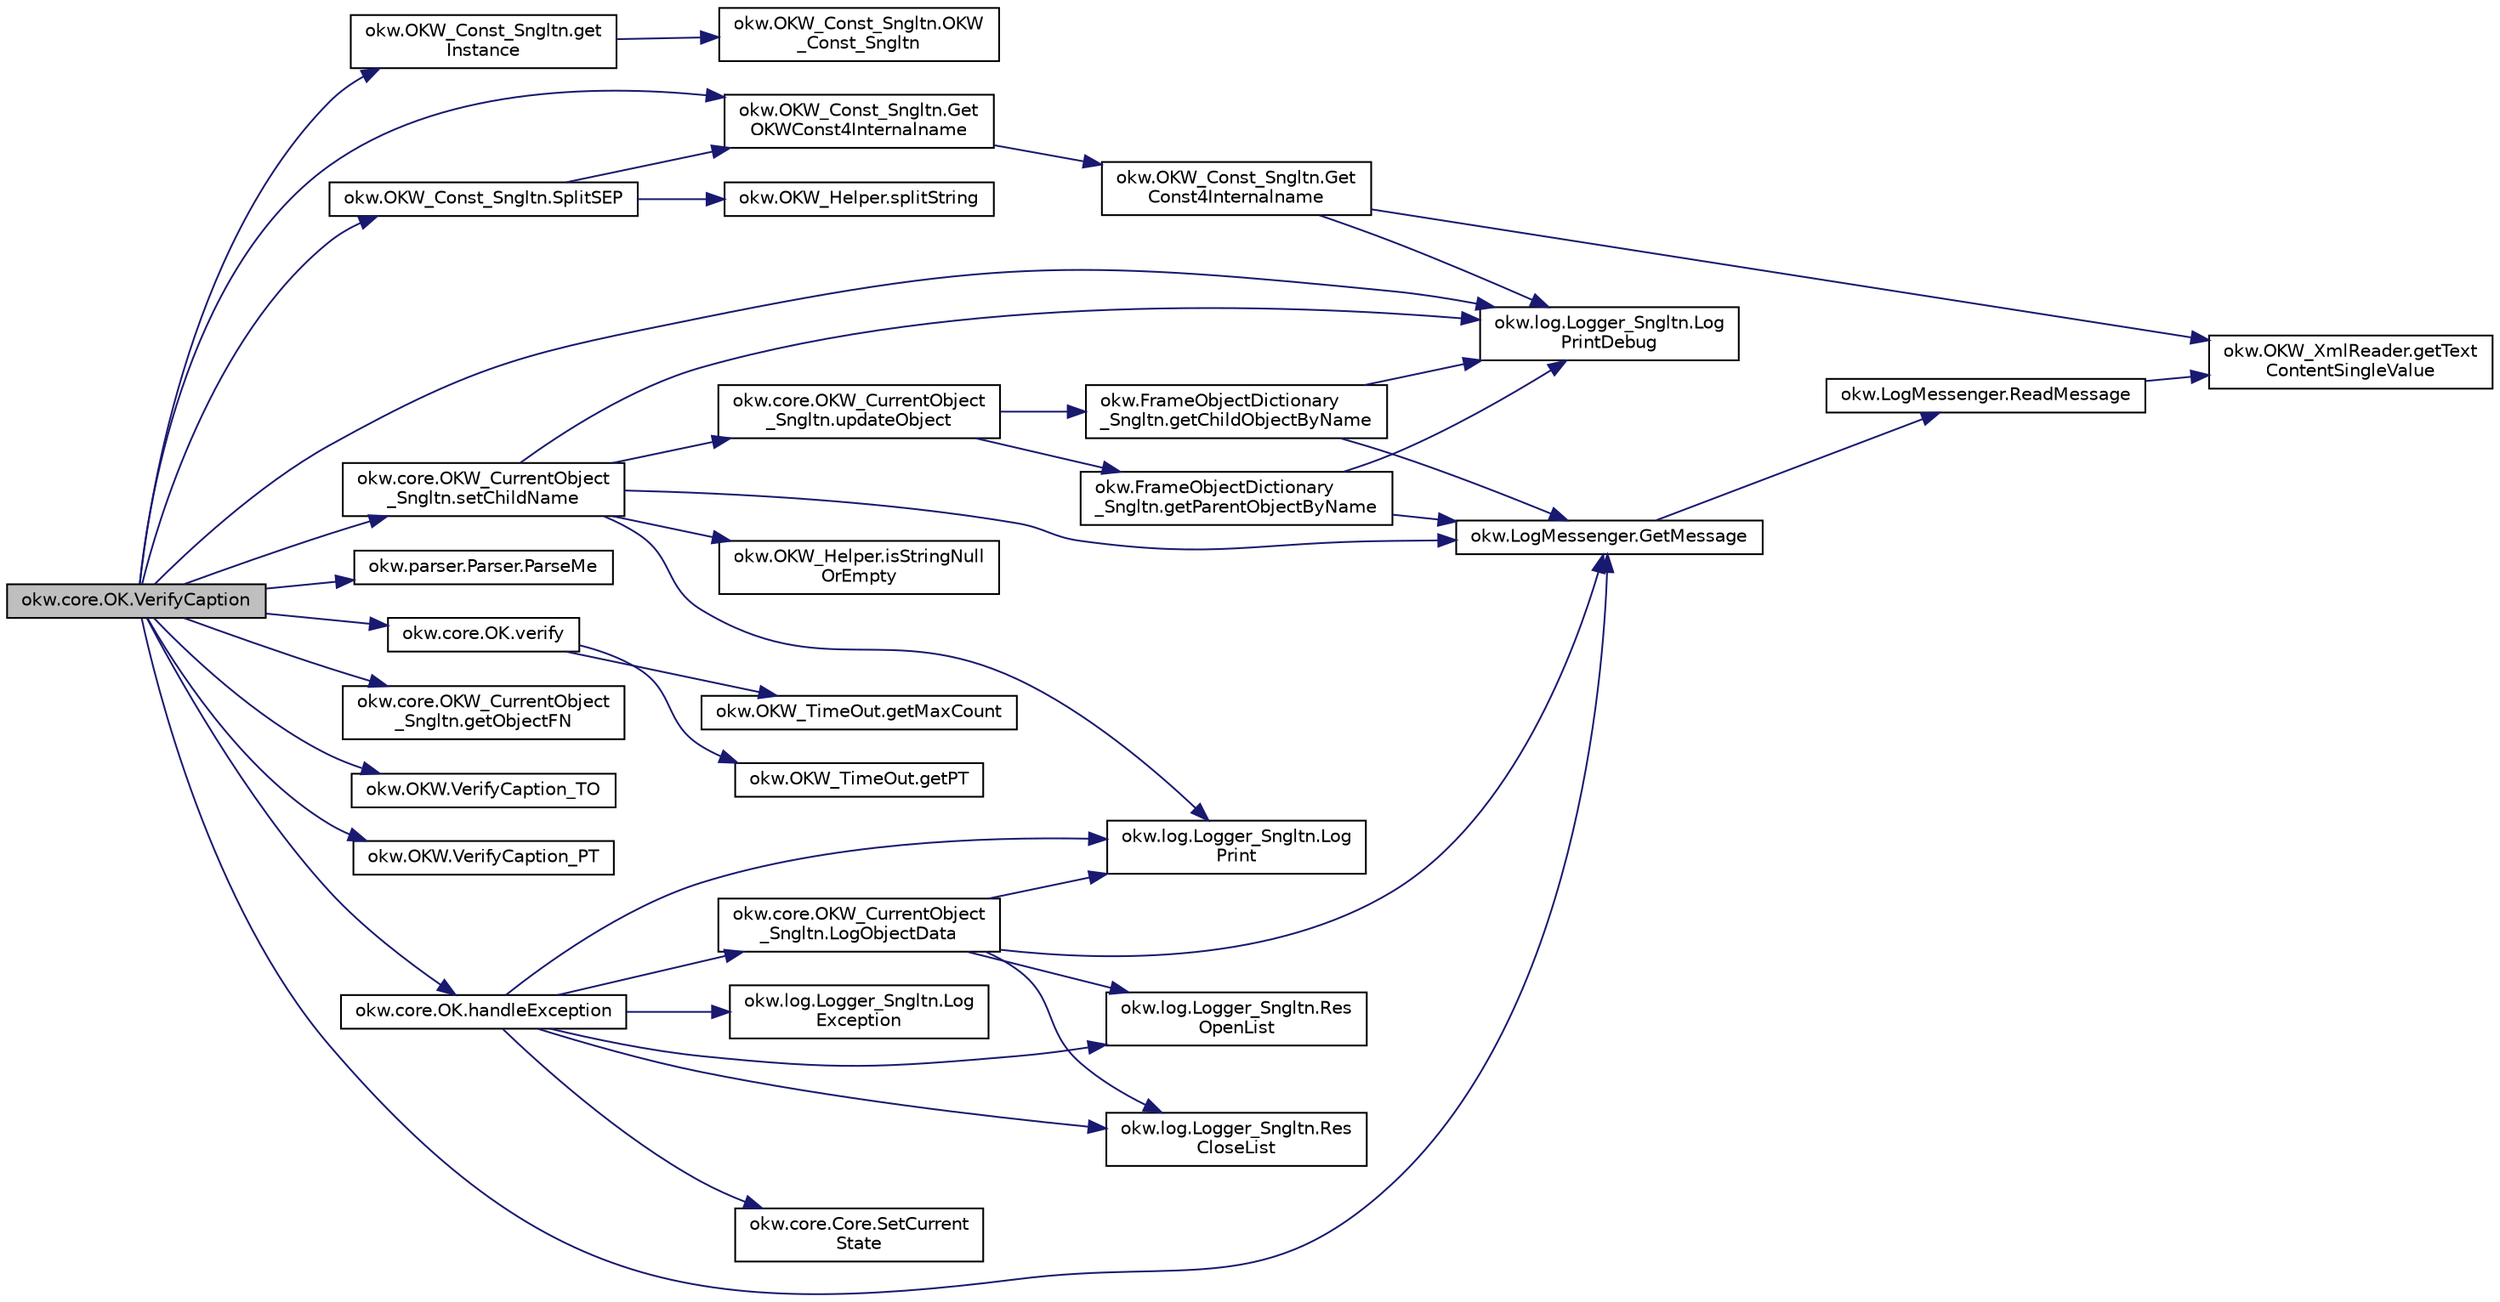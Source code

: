 digraph "okw.core.OK.VerifyCaption"
{
 // INTERACTIVE_SVG=YES
 // LATEX_PDF_SIZE
  edge [fontname="Helvetica",fontsize="10",labelfontname="Helvetica",labelfontsize="10"];
  node [fontname="Helvetica",fontsize="10",shape=record];
  rankdir="LR";
  Node1028 [label="okw.core.OK.VerifyCaption",height=0.2,width=0.4,color="black", fillcolor="grey75", style="filled", fontcolor="black",tooltip="Prüft den Standardwert eines Objektes (in den meisten Fällen ist dies der angezeigte Text)."];
  Node1028 -> Node1029 [color="midnightblue",fontsize="10",style="solid",fontname="Helvetica"];
  Node1029 [label="okw.OKW_Const_Sngltn.get\lInstance",height=0.2,width=0.4,color="black", fillcolor="white", style="filled",URL="$classokw_1_1_o_k_w___const___sngltn.html#afdb8f095b58cbd870dbb8eb353e3b0bf",tooltip="Holt die einzige Instanz dieser Klasse."];
  Node1029 -> Node1030 [color="midnightblue",fontsize="10",style="solid",fontname="Helvetica"];
  Node1030 [label="okw.OKW_Const_Sngltn.OKW\l_Const_Sngltn",height=0.2,width=0.4,color="black", fillcolor="white", style="filled",URL="$classokw_1_1_o_k_w___const___sngltn.html#a8404c43fc549df30d37c369c7d6e89ae",tooltip="Privater Konstruktor ohne Parameter im Entwurfsmuster Singelton initialisiert die Klasse OKW_Const."];
  Node1028 -> Node1031 [color="midnightblue",fontsize="10",style="solid",fontname="Helvetica"];
  Node1031 [label="okw.OKW_Const_Sngltn.Get\lOKWConst4Internalname",height=0.2,width=0.4,color="black", fillcolor="white", style="filled",URL="$classokw_1_1_o_k_w___const___sngltn.html#a02c05c79f7ea6e862a81a64ce23941fd",tooltip="Methode ermittelt für Internalname und der aktuell eingestellten Sprache den Wert für OKWConst."];
  Node1031 -> Node1032 [color="midnightblue",fontsize="10",style="solid",fontname="Helvetica"];
  Node1032 [label="okw.OKW_Const_Sngltn.Get\lConst4Internalname",height=0.2,width=0.4,color="black", fillcolor="white", style="filled",URL="$classokw_1_1_o_k_w___const___sngltn.html#a51cde06bf07e855ba4d69ff36b9a27f7",tooltip="Methode ermittelt für Internalname und der aktuell eingestellten Sprache den Wert für Const."];
  Node1032 -> Node1033 [color="midnightblue",fontsize="10",style="solid",fontname="Helvetica"];
  Node1033 [label="okw.log.Logger_Sngltn.Log\lPrintDebug",height=0.2,width=0.4,color="black", fillcolor="white", style="filled",URL="$classokw_1_1log_1_1_logger___sngltn.html#a313f97c79ba4662d9daaf7f537dd02f4",tooltip="Loggt eine Nachricht."];
  Node1032 -> Node1034 [color="midnightblue",fontsize="10",style="solid",fontname="Helvetica"];
  Node1034 [label="okw.OKW_XmlReader.getText\lContentSingleValue",height=0.2,width=0.4,color="black", fillcolor="white", style="filled",URL="$classokw_1_1_o_k_w___xml_reader.html#ab920b5335a2e1429c14cc5f8e79f39eb",tooltip="Lies den TextContent eines Tag."];
  Node1028 -> Node1033 [color="midnightblue",fontsize="10",style="solid",fontname="Helvetica"];
  Node1028 -> Node1035 [color="midnightblue",fontsize="10",style="solid",fontname="Helvetica"];
  Node1035 [label="okw.LogMessenger.GetMessage",height=0.2,width=0.4,color="black", fillcolor="white", style="filled",URL="$classokw_1_1_log_messenger.html#af225d1f037d47b3b085175c09d78bdd2",tooltip="Holt die Log-Meldung für MethodeNmae/Textkey ohne weitere Parameter."];
  Node1035 -> Node1036 [color="midnightblue",fontsize="10",style="solid",fontname="Helvetica"];
  Node1036 [label="okw.LogMessenger.ReadMessage",height=0.2,width=0.4,color="black", fillcolor="white", style="filled",URL="$classokw_1_1_log_messenger.html#a530cd6ab82ec82a04206a2e976ec06e3",tooltip="Interne Kernfunktion holt die Log-Meldung mit Platzhaltern aus der XML-Datei."];
  Node1036 -> Node1034 [color="midnightblue",fontsize="10",style="solid",fontname="Helvetica"];
  Node1028 -> Node1037 [color="midnightblue",fontsize="10",style="solid",fontname="Helvetica"];
  Node1037 [label="okw.OKW_Const_Sngltn.SplitSEP",height=0.2,width=0.4,color="black", fillcolor="white", style="filled",URL="$classokw_1_1_o_k_w___const___sngltn.html#a3851ae4f27e2ae512749767b86b3fc13",tooltip="Methode trennt einen String und wandelt diesen in einen ListString um."];
  Node1037 -> Node1038 [color="midnightblue",fontsize="10",style="solid",fontname="Helvetica"];
  Node1038 [label="okw.OKW_Helper.splitString",height=0.2,width=0.4,color="black", fillcolor="white", style="filled",URL="$classokw_1_1_o_k_w___helper.html#a268ba5b6db697acd241f3ebea12c4194",tooltip="Splittet einen String am angegebenen Separator auf."];
  Node1037 -> Node1031 [color="midnightblue",fontsize="10",style="solid",fontname="Helvetica"];
  Node1028 -> Node1039 [color="midnightblue",fontsize="10",style="solid",fontname="Helvetica"];
  Node1039 [label="okw.parser.Parser.ParseMe",height=0.2,width=0.4,color="black", fillcolor="white", style="filled",URL="$classokw_1_1parser_1_1_parser.html#a46afb901847316c744413ce473ecada3",tooltip="Parst einen _List&lt string&gt, ersetzt die Parser-Schlüsslewörter durch Werte."];
  Node1028 -> Node1040 [color="midnightblue",fontsize="10",style="solid",fontname="Helvetica"];
  Node1040 [label="okw.core.OKW_CurrentObject\l_Sngltn.setChildName",height=0.2,width=0.4,color="black", fillcolor="white", style="filled",URL="$classokw_1_1core_1_1_o_k_w___current_object___sngltn.html#a461fa1ff29f4bc4a9798707ea7b71849",tooltip="Setzt das Kindobjekt."];
  Node1040 -> Node1033 [color="midnightblue",fontsize="10",style="solid",fontname="Helvetica"];
  Node1040 -> Node1035 [color="midnightblue",fontsize="10",style="solid",fontname="Helvetica"];
  Node1040 -> Node1041 [color="midnightblue",fontsize="10",style="solid",fontname="Helvetica"];
  Node1041 [label="okw.OKW_Helper.isStringNull\lOrEmpty",height=0.2,width=0.4,color="black", fillcolor="white", style="filled",URL="$classokw_1_1_o_k_w___helper.html#a3a7ba0f42b29adf70574830688e72e4a",tooltip="Prüft ob der gegeben String fpsStrin null oder leer (\"\") ist."];
  Node1040 -> Node1042 [color="midnightblue",fontsize="10",style="solid",fontname="Helvetica"];
  Node1042 [label="okw.log.Logger_Sngltn.Log\lPrint",height=0.2,width=0.4,color="black", fillcolor="white", style="filled",URL="$classokw_1_1log_1_1_logger___sngltn.html#a8ebceaddd6cc6963ddb8e08c72ea808c",tooltip="LogPrint Function: Prints the values of expressions to the results file."];
  Node1040 -> Node1043 [color="midnightblue",fontsize="10",style="solid",fontname="Helvetica"];
  Node1043 [label="okw.core.OKW_CurrentObject\l_Sngltn.updateObject",height=0.2,width=0.4,color="black", fillcolor="white", style="filled",URL="$classokw_1_1core_1_1_o_k_w___current_object___sngltn.html#a51204f2563ba8defb737da6653705819",tooltip="Methode aktualisert zwei Werte:"];
  Node1043 -> Node1044 [color="midnightblue",fontsize="10",style="solid",fontname="Helvetica"];
  Node1044 [label="okw.FrameObjectDictionary\l_Sngltn.getParentObjectByName",height=0.2,width=0.4,color="black", fillcolor="white", style="filled",URL="$classokw_1_1_frame_object_dictionary___sngltn.html#aeec07d71cbebe71ec3ec4d27e86d6c5c",tooltip="Die Methode liefert das Frame-Object des gegebenen FN eines Fensterobjektes zurück."];
  Node1044 -> Node1033 [color="midnightblue",fontsize="10",style="solid",fontname="Helvetica"];
  Node1044 -> Node1035 [color="midnightblue",fontsize="10",style="solid",fontname="Helvetica"];
  Node1043 -> Node1045 [color="midnightblue",fontsize="10",style="solid",fontname="Helvetica"];
  Node1045 [label="okw.FrameObjectDictionary\l_Sngltn.getChildObjectByName",height=0.2,width=0.4,color="black", fillcolor="white", style="filled",URL="$classokw_1_1_frame_object_dictionary___sngltn.html#a0a71734828093357dfc88b5fa242e361",tooltip="Die Methode liefert das Objekt des gegebenen Kindobjekttests zurück."];
  Node1045 -> Node1033 [color="midnightblue",fontsize="10",style="solid",fontname="Helvetica"];
  Node1045 -> Node1035 [color="midnightblue",fontsize="10",style="solid",fontname="Helvetica"];
  Node1028 -> Node1046 [color="midnightblue",fontsize="10",style="solid",fontname="Helvetica"];
  Node1046 [label="okw.core.OKW_CurrentObject\l_Sngltn.getObjectFN",height=0.2,width=0.4,color="black", fillcolor="white", style="filled",URL="$classokw_1_1core_1_1_o_k_w___current_object___sngltn.html#a8a957bc040b9487a21adb41a52c56fd4",tooltip="Ermittelt den ObjektNamen des aktuellen Objektes."];
  Node1028 -> Node1047 [color="midnightblue",fontsize="10",style="solid",fontname="Helvetica"];
  Node1047 [label="okw.OKW.VerifyCaption_TO",height=0.2,width=0.4,color="black", fillcolor="white", style="filled",URL="$interfaceokw_1_1_o_k_w.html#a80b7b6bad92fee65679ca17819941e0b",tooltip="TimeOut in Sekunden [s] für das Schlüsselwort VerifyCaption."];
  Node1028 -> Node1048 [color="midnightblue",fontsize="10",style="solid",fontname="Helvetica"];
  Node1048 [label="okw.OKW.VerifyCaption_PT",height=0.2,width=0.4,color="black", fillcolor="white", style="filled",URL="$interfaceokw_1_1_o_k_w.html#a05a951f068a3d3535a8df1fd883781a5",tooltip="Polling Time in [ms] für das Schlüsselwort VerifyCaption."];
  Node1028 -> Node1049 [color="midnightblue",fontsize="10",style="solid",fontname="Helvetica"];
  Node1049 [label="okw.core.OK.verify",height=0.2,width=0.4,color="black", fillcolor="white", style="filled",URL="$classokw_1_1core_1_1_o_k.html#a72bd122dc6ef47485e602d72aeef099d",tooltip=" "];
  Node1049 -> Node1050 [color="midnightblue",fontsize="10",style="solid",fontname="Helvetica"];
  Node1050 [label="okw.OKW_TimeOut.getMaxCount",height=0.2,width=0.4,color="black", fillcolor="white", style="filled",URL="$classokw_1_1_o_k_w___time_out.html#adf7b9cc33db065c1f284bb5db2227b51",tooltip="Anzahl der berechnetten Zyklen."];
  Node1049 -> Node1051 [color="midnightblue",fontsize="10",style="solid",fontname="Helvetica"];
  Node1051 [label="okw.OKW_TimeOut.getPT",height=0.2,width=0.4,color="black", fillcolor="white", style="filled",URL="$classokw_1_1_o_k_w___time_out.html#ab7142e5e6adc82f308a70177c71ced2c",tooltip="Wartezeit zwischen zwei Pollings in [ms]."];
  Node1028 -> Node1052 [color="midnightblue",fontsize="10",style="solid",fontname="Helvetica"];
  Node1052 [label="okw.core.OK.handleException",height=0.2,width=0.4,color="black", fillcolor="white", style="filled",URL="$classokw_1_1core_1_1_o_k.html#a5a6db6a457bcb71c893f5d4eb615b2b7",tooltip="Zentrale Exception-Behandlung."];
  Node1052 -> Node1042 [color="midnightblue",fontsize="10",style="solid",fontname="Helvetica"];
  Node1052 -> Node1053 [color="midnightblue",fontsize="10",style="solid",fontname="Helvetica"];
  Node1053 [label="okw.log.Logger_Sngltn.Log\lException",height=0.2,width=0.4,color="black", fillcolor="white", style="filled",URL="$classokw_1_1log_1_1_logger___sngltn.html#aa29d396a2b9df1ac57079d777c548181",tooltip="LogException Function: Logs a Script Exception to the results file."];
  Node1052 -> Node1054 [color="midnightblue",fontsize="10",style="solid",fontname="Helvetica"];
  Node1054 [label="okw.log.Logger_Sngltn.Res\lOpenList",height=0.2,width=0.4,color="black", fillcolor="white", style="filled",URL="$classokw_1_1log_1_1_logger___sngltn.html#ab4fc711bb4c754f251372ff3b14ab9c9",tooltip="Creates a new hierarchical level in the results file."];
  Node1052 -> Node1055 [color="midnightblue",fontsize="10",style="solid",fontname="Helvetica"];
  Node1055 [label="okw.log.Logger_Sngltn.Res\lCloseList",height=0.2,width=0.4,color="black", fillcolor="white", style="filled",URL="$classokw_1_1log_1_1_logger___sngltn.html#a9b54104f7e0b4c0a473877b19dfaed56",tooltip="Closes a hierarchical level in the results file that was opened with ResOpenList."];
  Node1052 -> Node1056 [color="midnightblue",fontsize="10",style="solid",fontname="Helvetica"];
  Node1056 [label="okw.core.OKW_CurrentObject\l_Sngltn.LogObjectData",height=0.2,width=0.4,color="black", fillcolor="white", style="filled",URL="$classokw_1_1core_1_1_o_k_w___current_object___sngltn.html#a01b48f2c86a2f91909143ee9063dfd86",tooltip="Methode gibt alle wichtigen Informationen zum aktuellen Objekt aus."];
  Node1056 -> Node1054 [color="midnightblue",fontsize="10",style="solid",fontname="Helvetica"];
  Node1056 -> Node1042 [color="midnightblue",fontsize="10",style="solid",fontname="Helvetica"];
  Node1056 -> Node1035 [color="midnightblue",fontsize="10",style="solid",fontname="Helvetica"];
  Node1056 -> Node1055 [color="midnightblue",fontsize="10",style="solid",fontname="Helvetica"];
  Node1052 -> Node1057 [color="midnightblue",fontsize="10",style="solid",fontname="Helvetica"];
  Node1057 [label="okw.core.Core.SetCurrent\lState",height=0.2,width=0.4,color="black", fillcolor="white", style="filled",URL="$classokw_1_1core_1_1_core.html#aafe6e3d88e810dabf350b37058d4af97",tooltip="Setter zum Setzen des aktuellen Zustandes."];
}
